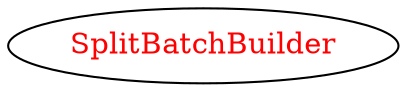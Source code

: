 digraph dependencyGraph {
 concentrate=true;
 ranksep="2.0";
 rankdir="LR"; 
 splines="ortho";
"SplitBatchBuilder" [fontcolor="red"];
}